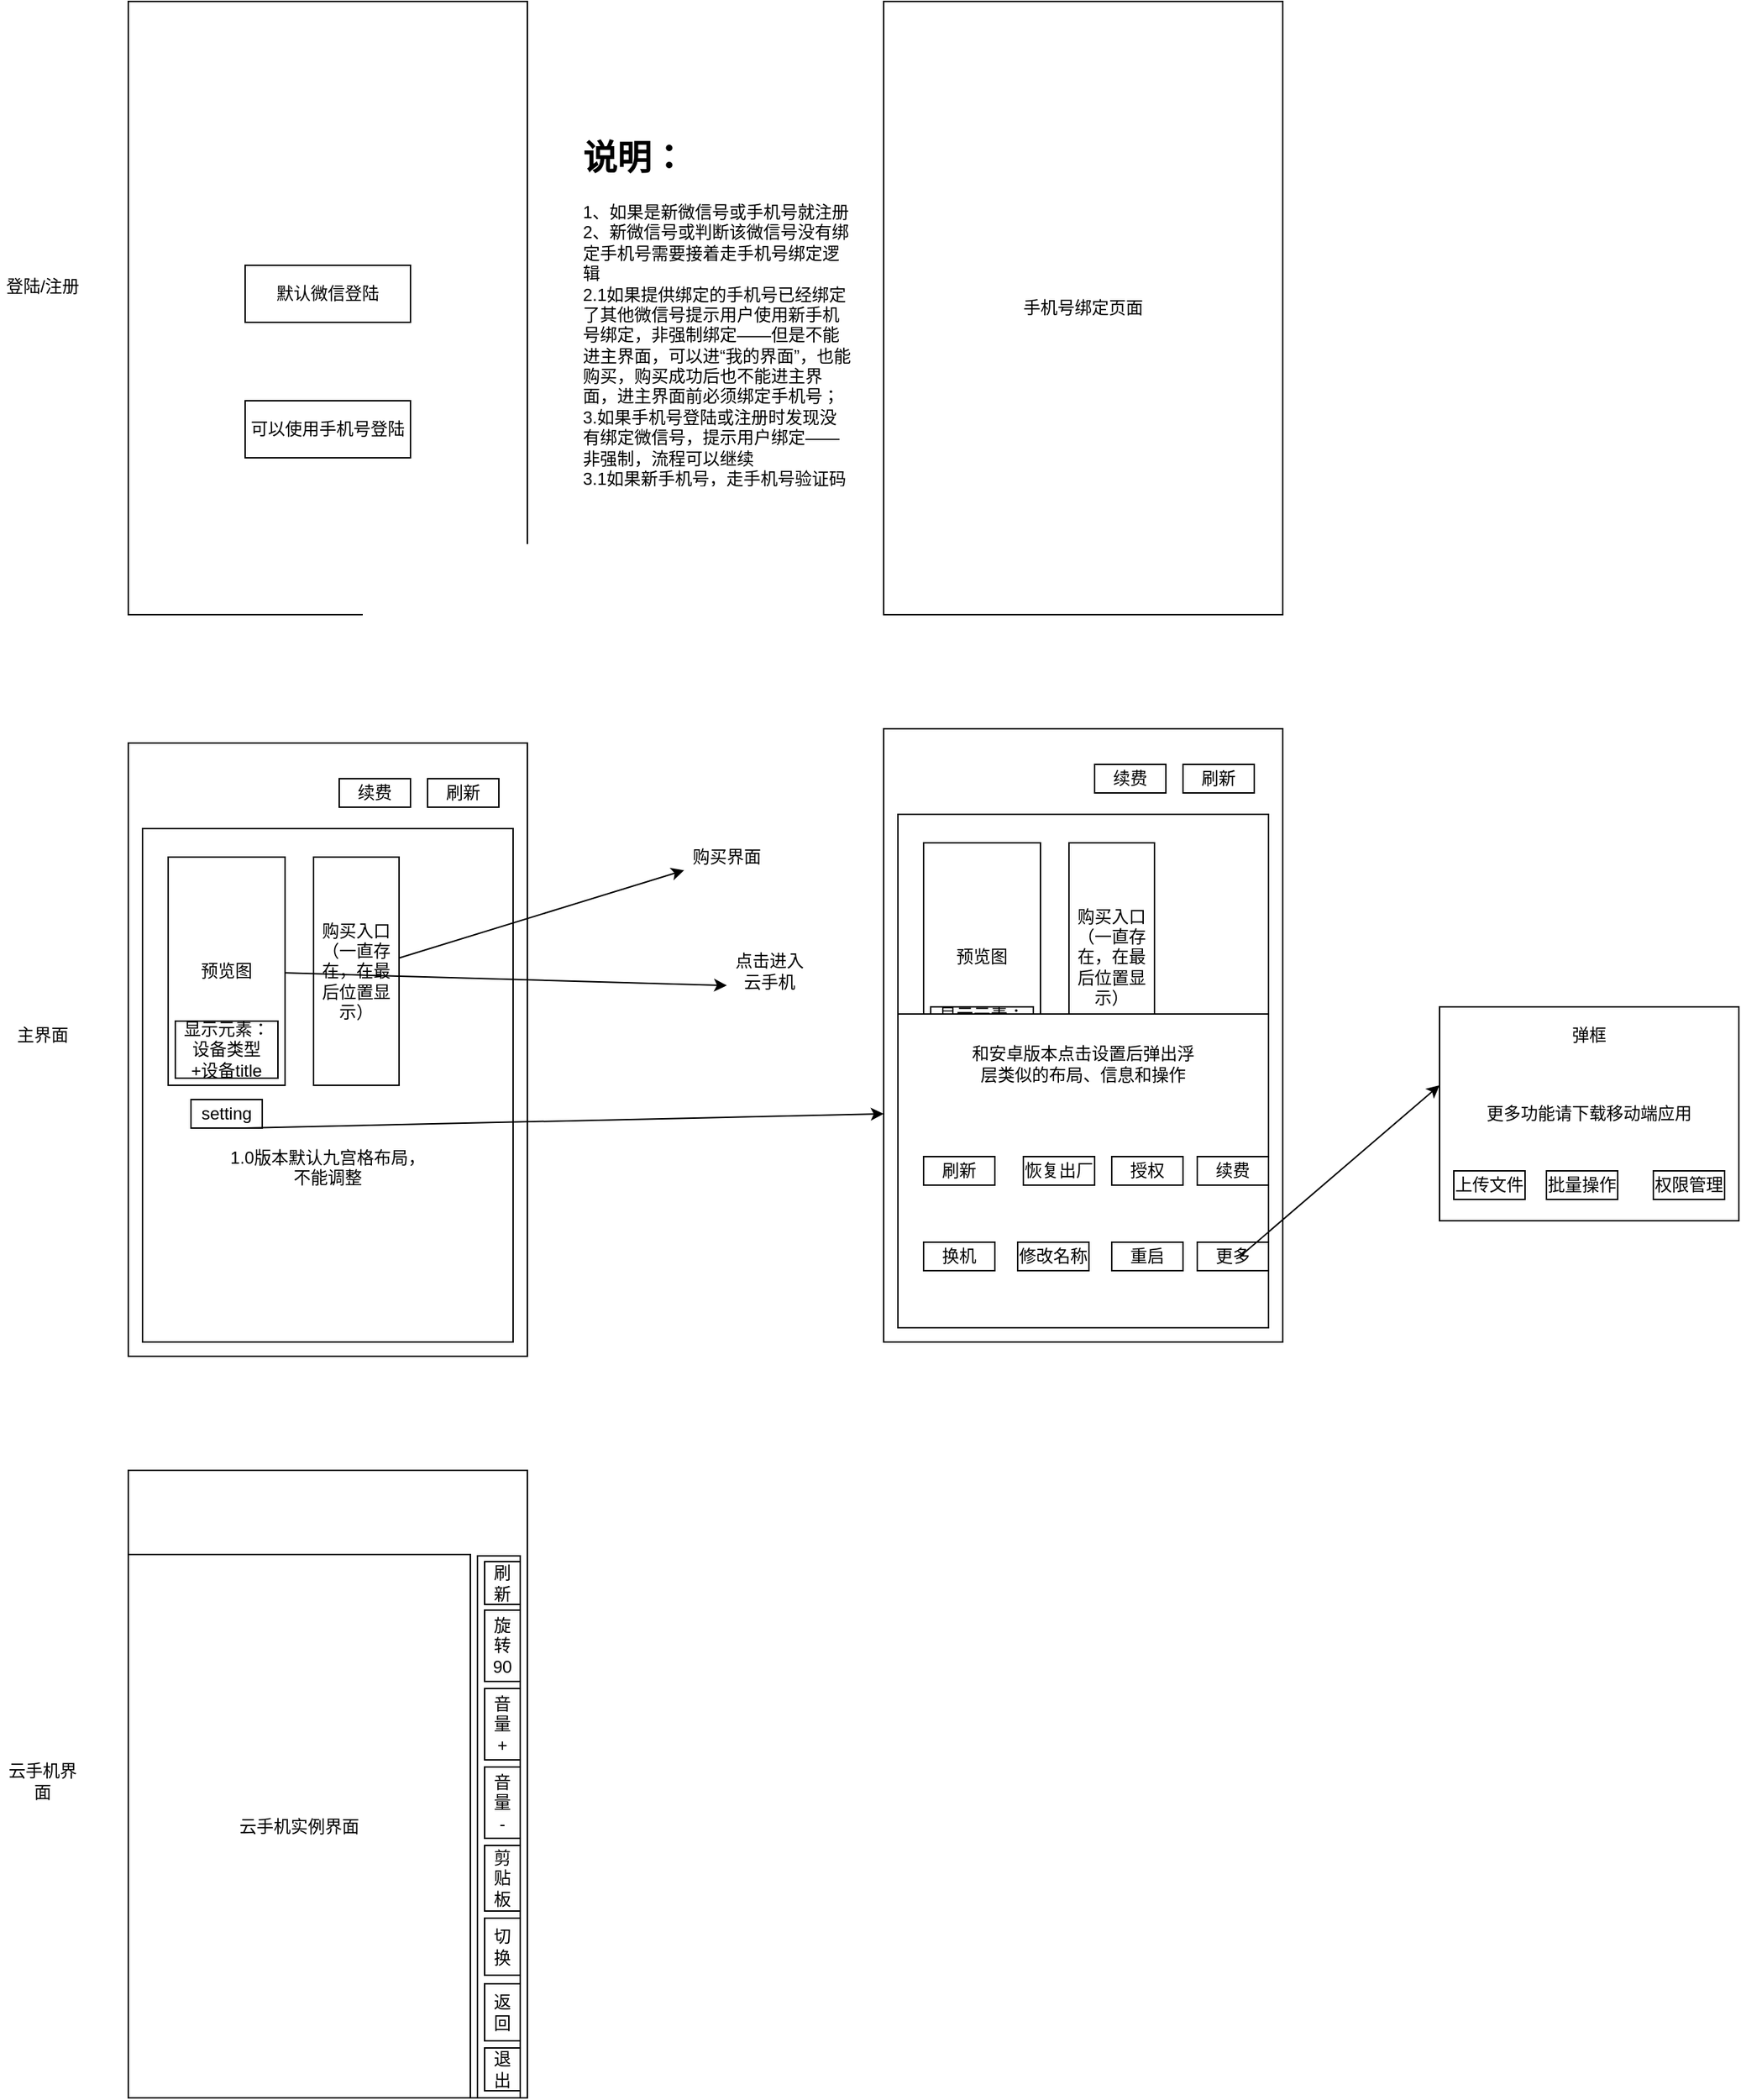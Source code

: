 <mxfile version="22.1.3" type="github">
  <diagram name="第 1 页" id="LCrmmQoWbCShWl46kARk">
    <mxGraphModel dx="859" dy="633" grid="1" gridSize="10" guides="1" tooltips="1" connect="1" arrows="1" fold="1" page="1" pageScale="1" pageWidth="827" pageHeight="1169" math="0" shadow="0">
      <root>
        <mxCell id="0" />
        <mxCell id="1" parent="0" />
        <mxCell id="RjTAVXE4lP4E8VJI7eZ7-16" value="" style="rounded=0;whiteSpace=wrap;html=1;" vertex="1" parent="1">
          <mxGeometry x="100" y="20" width="280" height="430" as="geometry" />
        </mxCell>
        <mxCell id="RjTAVXE4lP4E8VJI7eZ7-21" value="默认微信登陆" style="rounded=0;whiteSpace=wrap;html=1;" vertex="1" parent="1">
          <mxGeometry x="182" y="205" width="116" height="40" as="geometry" />
        </mxCell>
        <mxCell id="RjTAVXE4lP4E8VJI7eZ7-22" value="可以使用手机号登陆" style="rounded=0;whiteSpace=wrap;html=1;" vertex="1" parent="1">
          <mxGeometry x="182" y="300" width="116" height="40" as="geometry" />
        </mxCell>
        <mxCell id="RjTAVXE4lP4E8VJI7eZ7-40" value="登陆/注册" style="text;html=1;strokeColor=none;fillColor=none;align=center;verticalAlign=middle;whiteSpace=wrap;rounded=0;" vertex="1" parent="1">
          <mxGeometry x="10" y="205" width="60" height="30" as="geometry" />
        </mxCell>
        <mxCell id="RjTAVXE4lP4E8VJI7eZ7-43" value="&lt;h1&gt;说明：&lt;/h1&gt;&lt;div&gt;1、如果是新微信号或手机号就注册&lt;/div&gt;&lt;div&gt;2、新微信号或判断该微信号没有绑定手机号需要接着走手机号绑定逻辑&lt;/div&gt;&lt;div&gt;2.1如果提供绑定的手机号已经绑定了其他微信号提示用户使用新手机号绑定，非强制绑定——但是不能进主界面，可以进“我的界面”，也能购买，购买成功后也不能进主界面，进主界面前必须绑定手机号；&lt;/div&gt;&lt;div&gt;3.如果手机号登陆或注册时发现没有绑定微信号，提示用户绑定——非强制，流程可以继续&lt;/div&gt;&lt;div&gt;3.1如果新手机号，走手机号验证码注册流程；&lt;/div&gt;&lt;div&gt;&lt;br&gt;&lt;/div&gt;&lt;div&gt;&lt;br&gt;&lt;/div&gt;" style="text;html=1;strokeColor=none;fillColor=none;spacing=5;spacingTop=-20;whiteSpace=wrap;overflow=hidden;rounded=0;" vertex="1" parent="1">
          <mxGeometry x="414" y="110" width="196" height="250" as="geometry" />
        </mxCell>
        <mxCell id="RjTAVXE4lP4E8VJI7eZ7-44" value="手机号绑定页面" style="rounded=0;whiteSpace=wrap;html=1;" vertex="1" parent="1">
          <mxGeometry x="630" y="20" width="280" height="430" as="geometry" />
        </mxCell>
        <mxCell id="RjTAVXE4lP4E8VJI7eZ7-45" value="主界面" style="text;html=1;strokeColor=none;fillColor=none;align=center;verticalAlign=middle;whiteSpace=wrap;rounded=0;" vertex="1" parent="1">
          <mxGeometry x="10" y="730" width="60" height="30" as="geometry" />
        </mxCell>
        <mxCell id="RjTAVXE4lP4E8VJI7eZ7-46" value="" style="rounded=0;whiteSpace=wrap;html=1;" vertex="1" parent="1">
          <mxGeometry x="100" y="540" width="280" height="430" as="geometry" />
        </mxCell>
        <mxCell id="RjTAVXE4lP4E8VJI7eZ7-47" value="续费" style="rounded=0;whiteSpace=wrap;html=1;" vertex="1" parent="1">
          <mxGeometry x="248" y="565" width="50" height="20" as="geometry" />
        </mxCell>
        <mxCell id="RjTAVXE4lP4E8VJI7eZ7-48" value="刷新" style="rounded=0;whiteSpace=wrap;html=1;" vertex="1" parent="1">
          <mxGeometry x="310" y="565" width="50" height="20" as="geometry" />
        </mxCell>
        <mxCell id="RjTAVXE4lP4E8VJI7eZ7-49" value="&lt;br&gt;&lt;br&gt;&lt;br&gt;&lt;br&gt;&lt;br&gt;&lt;br&gt;&lt;br&gt;&lt;br&gt;1.0版本默认九宫格布局，&lt;br&gt;不能调整" style="rounded=0;whiteSpace=wrap;html=1;" vertex="1" parent="1">
          <mxGeometry x="110" y="600" width="260" height="360" as="geometry" />
        </mxCell>
        <mxCell id="RjTAVXE4lP4E8VJI7eZ7-50" value="预览图" style="rounded=0;whiteSpace=wrap;html=1;" vertex="1" parent="1">
          <mxGeometry x="128" y="620" width="82" height="160" as="geometry" />
        </mxCell>
        <mxCell id="RjTAVXE4lP4E8VJI7eZ7-51" value="购买入口&lt;br&gt;（一直存在，在最后位置显示）" style="rounded=0;whiteSpace=wrap;html=1;" vertex="1" parent="1">
          <mxGeometry x="230" y="620" width="60" height="160" as="geometry" />
        </mxCell>
        <mxCell id="RjTAVXE4lP4E8VJI7eZ7-53" value="显示元素：&lt;br&gt;设备类型&lt;br&gt;+设备title" style="rounded=0;whiteSpace=wrap;html=1;" vertex="1" parent="1">
          <mxGeometry x="133" y="735" width="72" height="40" as="geometry" />
        </mxCell>
        <mxCell id="RjTAVXE4lP4E8VJI7eZ7-54" value="setting" style="rounded=0;whiteSpace=wrap;html=1;" vertex="1" parent="1">
          <mxGeometry x="144" y="790" width="50" height="20" as="geometry" />
        </mxCell>
        <mxCell id="RjTAVXE4lP4E8VJI7eZ7-55" value="" style="endArrow=classic;html=1;rounded=0;" edge="1" parent="1" source="RjTAVXE4lP4E8VJI7eZ7-51" target="RjTAVXE4lP4E8VJI7eZ7-56">
          <mxGeometry width="50" height="50" relative="1" as="geometry">
            <mxPoint x="970" y="870" as="sourcePoint" />
            <mxPoint x="520" y="620" as="targetPoint" />
          </mxGeometry>
        </mxCell>
        <mxCell id="RjTAVXE4lP4E8VJI7eZ7-56" value="购买界面" style="text;html=1;strokeColor=none;fillColor=none;align=center;verticalAlign=middle;whiteSpace=wrap;rounded=0;" vertex="1" parent="1">
          <mxGeometry x="490" y="605" width="60" height="30" as="geometry" />
        </mxCell>
        <mxCell id="RjTAVXE4lP4E8VJI7eZ7-57" value="" style="endArrow=classic;html=1;rounded=0;exitX=0.75;exitY=1;exitDx=0;exitDy=0;" edge="1" parent="1" source="RjTAVXE4lP4E8VJI7eZ7-54">
          <mxGeometry width="50" height="50" relative="1" as="geometry">
            <mxPoint x="298" y="810" as="sourcePoint" />
            <mxPoint x="630" y="800" as="targetPoint" />
          </mxGeometry>
        </mxCell>
        <mxCell id="RjTAVXE4lP4E8VJI7eZ7-59" value="" style="endArrow=classic;html=1;rounded=0;" edge="1" parent="1" source="RjTAVXE4lP4E8VJI7eZ7-50">
          <mxGeometry width="50" height="50" relative="1" as="geometry">
            <mxPoint x="970" y="870" as="sourcePoint" />
            <mxPoint x="520" y="710" as="targetPoint" />
          </mxGeometry>
        </mxCell>
        <mxCell id="RjTAVXE4lP4E8VJI7eZ7-60" value="点击进入云手机" style="text;html=1;strokeColor=none;fillColor=none;align=center;verticalAlign=middle;whiteSpace=wrap;rounded=0;" vertex="1" parent="1">
          <mxGeometry x="520" y="685" width="60" height="30" as="geometry" />
        </mxCell>
        <mxCell id="RjTAVXE4lP4E8VJI7eZ7-61" value="" style="rounded=0;whiteSpace=wrap;html=1;" vertex="1" parent="1">
          <mxGeometry x="630" y="530" width="280" height="430" as="geometry" />
        </mxCell>
        <mxCell id="RjTAVXE4lP4E8VJI7eZ7-62" value="续费" style="rounded=0;whiteSpace=wrap;html=1;" vertex="1" parent="1">
          <mxGeometry x="778" y="555" width="50" height="20" as="geometry" />
        </mxCell>
        <mxCell id="RjTAVXE4lP4E8VJI7eZ7-63" value="刷新" style="rounded=0;whiteSpace=wrap;html=1;" vertex="1" parent="1">
          <mxGeometry x="840" y="555" width="50" height="20" as="geometry" />
        </mxCell>
        <mxCell id="RjTAVXE4lP4E8VJI7eZ7-64" value="&lt;br&gt;&lt;br&gt;&lt;br&gt;&lt;br&gt;&lt;br&gt;&lt;br&gt;&lt;br&gt;&lt;br&gt;1.0版本默认九宫格布局，&lt;br&gt;不能调整" style="rounded=0;whiteSpace=wrap;html=1;" vertex="1" parent="1">
          <mxGeometry x="640" y="590" width="260" height="360" as="geometry" />
        </mxCell>
        <mxCell id="RjTAVXE4lP4E8VJI7eZ7-65" value="预览图" style="rounded=0;whiteSpace=wrap;html=1;" vertex="1" parent="1">
          <mxGeometry x="658" y="610" width="82" height="160" as="geometry" />
        </mxCell>
        <mxCell id="RjTAVXE4lP4E8VJI7eZ7-66" value="购买入口&lt;br&gt;（一直存在，在最后位置显示）" style="rounded=0;whiteSpace=wrap;html=1;" vertex="1" parent="1">
          <mxGeometry x="760" y="610" width="60" height="160" as="geometry" />
        </mxCell>
        <mxCell id="RjTAVXE4lP4E8VJI7eZ7-67" value="显示元素：&lt;br&gt;设备类型&lt;br&gt;+设备title" style="rounded=0;whiteSpace=wrap;html=1;" vertex="1" parent="1">
          <mxGeometry x="663" y="725" width="72" height="40" as="geometry" />
        </mxCell>
        <mxCell id="RjTAVXE4lP4E8VJI7eZ7-68" value="setting" style="rounded=0;whiteSpace=wrap;html=1;" vertex="1" parent="1">
          <mxGeometry x="674" y="780" width="50" height="20" as="geometry" />
        </mxCell>
        <mxCell id="RjTAVXE4lP4E8VJI7eZ7-69" value="" style="rounded=0;whiteSpace=wrap;html=1;" vertex="1" parent="1">
          <mxGeometry x="640" y="730" width="260" height="220" as="geometry" />
        </mxCell>
        <mxCell id="RjTAVXE4lP4E8VJI7eZ7-70" value="和安卓版本点击设置后弹出浮层类似的布局、信息和操作" style="text;html=1;strokeColor=none;fillColor=none;align=center;verticalAlign=middle;whiteSpace=wrap;rounded=0;" vertex="1" parent="1">
          <mxGeometry x="690" y="750" width="160" height="30" as="geometry" />
        </mxCell>
        <mxCell id="RjTAVXE4lP4E8VJI7eZ7-71" value="重启" style="rounded=0;whiteSpace=wrap;html=1;" vertex="1" parent="1">
          <mxGeometry x="790" y="890" width="50" height="20" as="geometry" />
        </mxCell>
        <mxCell id="RjTAVXE4lP4E8VJI7eZ7-72" value="恢复出厂" style="rounded=0;whiteSpace=wrap;html=1;" vertex="1" parent="1">
          <mxGeometry x="728" y="830" width="50" height="20" as="geometry" />
        </mxCell>
        <mxCell id="RjTAVXE4lP4E8VJI7eZ7-73" value="授权" style="rounded=0;whiteSpace=wrap;html=1;" vertex="1" parent="1">
          <mxGeometry x="790" y="830" width="50" height="20" as="geometry" />
        </mxCell>
        <mxCell id="RjTAVXE4lP4E8VJI7eZ7-75" value="换机" style="rounded=0;whiteSpace=wrap;html=1;" vertex="1" parent="1">
          <mxGeometry x="658" y="890" width="50" height="20" as="geometry" />
        </mxCell>
        <mxCell id="RjTAVXE4lP4E8VJI7eZ7-76" value="修改名称" style="rounded=0;whiteSpace=wrap;html=1;" vertex="1" parent="1">
          <mxGeometry x="724" y="890" width="50" height="20" as="geometry" />
        </mxCell>
        <mxCell id="RjTAVXE4lP4E8VJI7eZ7-77" value="刷新" style="rounded=0;whiteSpace=wrap;html=1;" vertex="1" parent="1">
          <mxGeometry x="658" y="830" width="50" height="20" as="geometry" />
        </mxCell>
        <mxCell id="RjTAVXE4lP4E8VJI7eZ7-78" value="续费" style="rounded=0;whiteSpace=wrap;html=1;" vertex="1" parent="1">
          <mxGeometry x="850" y="830" width="50" height="20" as="geometry" />
        </mxCell>
        <mxCell id="RjTAVXE4lP4E8VJI7eZ7-80" value="更多" style="rounded=0;whiteSpace=wrap;html=1;" vertex="1" parent="1">
          <mxGeometry x="850" y="890" width="50" height="20" as="geometry" />
        </mxCell>
        <mxCell id="RjTAVXE4lP4E8VJI7eZ7-81" value="" style="endArrow=classic;html=1;rounded=0;exitX=0.75;exitY=1;exitDx=0;exitDy=0;" edge="1" parent="1">
          <mxGeometry width="50" height="50" relative="1" as="geometry">
            <mxPoint x="880" y="900" as="sourcePoint" />
            <mxPoint x="1020" y="780" as="targetPoint" />
          </mxGeometry>
        </mxCell>
        <mxCell id="RjTAVXE4lP4E8VJI7eZ7-82" value="更多功能请下载移动端应用" style="rounded=0;whiteSpace=wrap;html=1;" vertex="1" parent="1">
          <mxGeometry x="1020" y="725" width="210" height="150" as="geometry" />
        </mxCell>
        <mxCell id="RjTAVXE4lP4E8VJI7eZ7-83" value="弹框" style="text;html=1;strokeColor=none;fillColor=none;align=center;verticalAlign=middle;whiteSpace=wrap;rounded=0;" vertex="1" parent="1">
          <mxGeometry x="1095" y="730" width="60" height="30" as="geometry" />
        </mxCell>
        <mxCell id="RjTAVXE4lP4E8VJI7eZ7-84" value="上传文件" style="rounded=0;whiteSpace=wrap;html=1;" vertex="1" parent="1">
          <mxGeometry x="1030" y="840" width="50" height="20" as="geometry" />
        </mxCell>
        <mxCell id="RjTAVXE4lP4E8VJI7eZ7-85" value="批量操作" style="rounded=0;whiteSpace=wrap;html=1;" vertex="1" parent="1">
          <mxGeometry x="1095" y="840" width="50" height="20" as="geometry" />
        </mxCell>
        <mxCell id="RjTAVXE4lP4E8VJI7eZ7-86" value="权限管理" style="rounded=0;whiteSpace=wrap;html=1;" vertex="1" parent="1">
          <mxGeometry x="1170" y="840" width="50" height="20" as="geometry" />
        </mxCell>
        <mxCell id="RjTAVXE4lP4E8VJI7eZ7-87" value="云手机界面" style="text;html=1;strokeColor=none;fillColor=none;align=center;verticalAlign=middle;whiteSpace=wrap;rounded=0;" vertex="1" parent="1">
          <mxGeometry x="10" y="1253" width="60" height="30" as="geometry" />
        </mxCell>
        <mxCell id="RjTAVXE4lP4E8VJI7eZ7-88" value="" style="rounded=0;whiteSpace=wrap;html=1;" vertex="1" parent="1">
          <mxGeometry x="100" y="1050" width="280" height="440" as="geometry" />
        </mxCell>
        <mxCell id="RjTAVXE4lP4E8VJI7eZ7-90" value="" style="rounded=0;whiteSpace=wrap;html=1;" vertex="1" parent="1">
          <mxGeometry x="345" y="1110" width="30" height="380" as="geometry" />
        </mxCell>
        <mxCell id="RjTAVXE4lP4E8VJI7eZ7-96" value="云手机实例界面" style="rounded=0;whiteSpace=wrap;html=1;" vertex="1" parent="1">
          <mxGeometry x="100" y="1109" width="240" height="381" as="geometry" />
        </mxCell>
        <mxCell id="RjTAVXE4lP4E8VJI7eZ7-97" value="刷新" style="rounded=0;whiteSpace=wrap;html=1;" vertex="1" parent="1">
          <mxGeometry x="350" y="1114" width="25" height="30" as="geometry" />
        </mxCell>
        <mxCell id="RjTAVXE4lP4E8VJI7eZ7-98" value="旋转90" style="rounded=0;whiteSpace=wrap;html=1;" vertex="1" parent="1">
          <mxGeometry x="350" y="1148" width="25" height="50" as="geometry" />
        </mxCell>
        <mxCell id="RjTAVXE4lP4E8VJI7eZ7-99" value="音量&lt;br&gt;+" style="rounded=0;whiteSpace=wrap;html=1;" vertex="1" parent="1">
          <mxGeometry x="350" y="1203" width="25" height="50" as="geometry" />
        </mxCell>
        <mxCell id="RjTAVXE4lP4E8VJI7eZ7-100" value="音量&lt;br&gt;-" style="rounded=0;whiteSpace=wrap;html=1;" vertex="1" parent="1">
          <mxGeometry x="350" y="1258" width="25" height="50" as="geometry" />
        </mxCell>
        <mxCell id="RjTAVXE4lP4E8VJI7eZ7-101" value="剪贴板" style="rounded=0;whiteSpace=wrap;html=1;" vertex="1" parent="1">
          <mxGeometry x="350" y="1313" width="25" height="46" as="geometry" />
        </mxCell>
        <mxCell id="RjTAVXE4lP4E8VJI7eZ7-102" value="切换" style="rounded=0;whiteSpace=wrap;html=1;" vertex="1" parent="1">
          <mxGeometry x="350" y="1364" width="25" height="40" as="geometry" />
        </mxCell>
        <mxCell id="RjTAVXE4lP4E8VJI7eZ7-103" value="退出" style="rounded=0;whiteSpace=wrap;html=1;" vertex="1" parent="1">
          <mxGeometry x="350" y="1455" width="25" height="30" as="geometry" />
        </mxCell>
        <mxCell id="RjTAVXE4lP4E8VJI7eZ7-104" value="返回" style="rounded=0;whiteSpace=wrap;html=1;" vertex="1" parent="1">
          <mxGeometry x="350" y="1410" width="25" height="40" as="geometry" />
        </mxCell>
      </root>
    </mxGraphModel>
  </diagram>
</mxfile>
